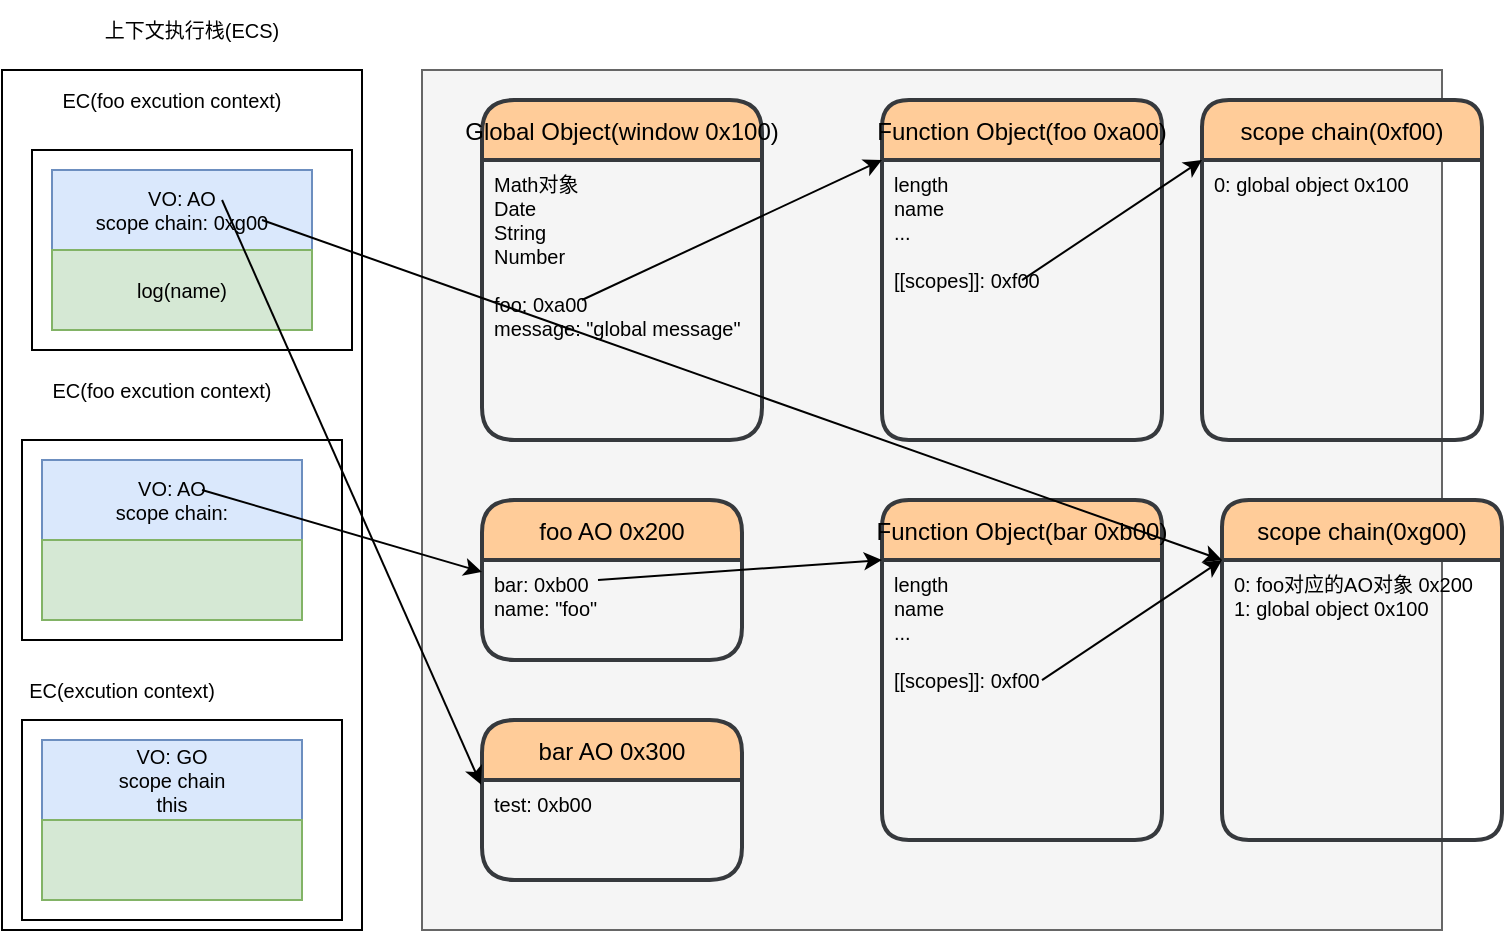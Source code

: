 <mxfile>
    <diagram id="uLGjIXd_daF9JAu25Qmv" name="函数有自己message">
        <mxGraphModel dx="786" dy="461" grid="1" gridSize="10" guides="1" tooltips="1" connect="1" arrows="1" fold="1" page="1" pageScale="1" pageWidth="827" pageHeight="1169" math="0" shadow="0">
            <root>
                <mxCell id="0"/>
                <mxCell id="1" parent="0"/>
                <mxCell id="2" value="" style="rounded=0;whiteSpace=wrap;html=1;" parent="1" vertex="1">
                    <mxGeometry x="40" y="155" width="180" height="430" as="geometry"/>
                </mxCell>
                <mxCell id="3" value="" style="rounded=0;whiteSpace=wrap;html=1;fillColor=#f5f5f5;strokeColor=#666666;fontColor=#333333;" parent="1" vertex="1">
                    <mxGeometry x="250" y="155" width="510" height="430" as="geometry"/>
                </mxCell>
                <mxCell id="14" value="Global Object(window 0x100)" style="swimlane;childLayout=stackLayout;horizontal=1;startSize=30;horizontalStack=0;rounded=1;fontSize=12;fontStyle=0;strokeWidth=2;resizeParent=0;resizeLast=1;shadow=0;dashed=0;align=center;fillColor=#ffcc99;strokeColor=#36393d;arcSize=18;" parent="1" vertex="1">
                    <mxGeometry x="280" y="170" width="140" height="170" as="geometry"/>
                </mxCell>
                <mxCell id="15" value="Math对象&#10;Date&#10;String&#10;Number&#10;&#10;foo: 0xa00&#10;message: &quot;global message&quot;" style="align=left;strokeColor=none;fillColor=none;spacingLeft=4;fontSize=10;verticalAlign=top;resizable=0;rotatable=0;part=1;" parent="14" vertex="1">
                    <mxGeometry y="30" width="140" height="140" as="geometry"/>
                </mxCell>
                <mxCell id="16" value="上下文执行栈(ECS)" style="text;html=1;strokeColor=none;fillColor=none;align=center;verticalAlign=middle;whiteSpace=wrap;rounded=0;fontSize=10;" parent="1" vertex="1">
                    <mxGeometry x="90" y="120" width="90" height="30" as="geometry"/>
                </mxCell>
                <mxCell id="17" value="" style="rounded=0;whiteSpace=wrap;html=1;fontSize=10;" parent="1" vertex="1">
                    <mxGeometry x="50" y="480" width="160" height="100" as="geometry"/>
                </mxCell>
                <mxCell id="18" value="EC(excution context)" style="text;html=1;strokeColor=none;fillColor=none;align=center;verticalAlign=middle;whiteSpace=wrap;rounded=0;fontSize=10;" parent="1" vertex="1">
                    <mxGeometry x="50" y="450" width="100" height="30" as="geometry"/>
                </mxCell>
                <mxCell id="22" value="VO: GO&lt;br&gt;scope chain&lt;br&gt;this" style="rounded=0;whiteSpace=wrap;html=1;fontSize=10;fillColor=#dae8fc;strokeColor=#6c8ebf;" parent="1" vertex="1">
                    <mxGeometry x="60" y="490" width="130" height="40" as="geometry"/>
                </mxCell>
                <mxCell id="ojZpSLEChP-QJi4USLrU-22" value="" style="rounded=0;whiteSpace=wrap;html=1;fontSize=10;fillColor=#d5e8d4;strokeColor=#82b366;" parent="1" vertex="1">
                    <mxGeometry x="60" y="530" width="130" height="40" as="geometry"/>
                </mxCell>
                <mxCell id="23" value="Function Object(foo 0xa00)" style="swimlane;childLayout=stackLayout;horizontal=1;startSize=30;horizontalStack=0;rounded=1;fontSize=12;fontStyle=0;strokeWidth=2;resizeParent=0;resizeLast=1;shadow=0;dashed=0;align=center;fillColor=#ffcc99;strokeColor=#36393d;" parent="1" vertex="1">
                    <mxGeometry x="480" y="170" width="140" height="170" as="geometry"/>
                </mxCell>
                <mxCell id="24" value="length&#10;name&#10;...&#10;&#10;[[scopes]]: 0xf00&#10;" style="align=left;strokeColor=none;fillColor=none;spacingLeft=4;fontSize=10;verticalAlign=top;resizable=0;rotatable=0;part=1;" parent="23" vertex="1">
                    <mxGeometry y="30" width="140" height="140" as="geometry"/>
                </mxCell>
                <mxCell id="27" value="" style="endArrow=classic;html=1;entryX=0;entryY=0;entryDx=0;entryDy=0;exitX=0.357;exitY=0.5;exitDx=0;exitDy=0;exitPerimeter=0;" parent="1" source="15" target="24" edge="1">
                    <mxGeometry width="50" height="50" relative="1" as="geometry">
                        <mxPoint x="420" y="290" as="sourcePoint"/>
                        <mxPoint x="470" y="240" as="targetPoint"/>
                    </mxGeometry>
                </mxCell>
                <mxCell id="AcVOjivelgfzrduVXlxR-34" value="scope chain(0xf00)" style="swimlane;childLayout=stackLayout;horizontal=1;startSize=30;horizontalStack=0;rounded=1;fontSize=12;fontStyle=0;strokeWidth=2;resizeParent=0;resizeLast=1;shadow=0;dashed=0;align=center;fillColor=#ffcc99;strokeColor=#36393d;" vertex="1" parent="1">
                    <mxGeometry x="640" y="170" width="140" height="170" as="geometry"/>
                </mxCell>
                <mxCell id="AcVOjivelgfzrduVXlxR-35" value="0: global object 0x100" style="align=left;strokeColor=none;fillColor=none;spacingLeft=4;fontSize=10;verticalAlign=top;resizable=0;rotatable=0;part=1;" vertex="1" parent="AcVOjivelgfzrduVXlxR-34">
                    <mxGeometry y="30" width="140" height="140" as="geometry"/>
                </mxCell>
                <mxCell id="AcVOjivelgfzrduVXlxR-36" value="" style="endArrow=classic;html=1;entryX=0;entryY=0;entryDx=0;entryDy=0;exitX=0.5;exitY=0.429;exitDx=0;exitDy=0;exitPerimeter=0;" edge="1" parent="1" source="24" target="AcVOjivelgfzrduVXlxR-35">
                    <mxGeometry width="50" height="50" relative="1" as="geometry">
                        <mxPoint x="500" y="270" as="sourcePoint"/>
                        <mxPoint x="650.02" y="200" as="targetPoint"/>
                    </mxGeometry>
                </mxCell>
                <mxCell id="AcVOjivelgfzrduVXlxR-38" value="" style="rounded=0;whiteSpace=wrap;html=1;fontSize=10;" vertex="1" parent="1">
                    <mxGeometry x="50" y="340" width="160" height="100" as="geometry"/>
                </mxCell>
                <mxCell id="AcVOjivelgfzrduVXlxR-39" value="EC(foo excution context)" style="text;html=1;strokeColor=none;fillColor=none;align=center;verticalAlign=middle;whiteSpace=wrap;rounded=0;fontSize=10;" vertex="1" parent="1">
                    <mxGeometry x="60" y="300" width="120" height="30" as="geometry"/>
                </mxCell>
                <mxCell id="AcVOjivelgfzrduVXlxR-40" value="VO: AO&lt;br&gt;scope chain:" style="rounded=0;whiteSpace=wrap;html=1;fontSize=10;fillColor=#dae8fc;strokeColor=#6c8ebf;" vertex="1" parent="1">
                    <mxGeometry x="60" y="350" width="130" height="40" as="geometry"/>
                </mxCell>
                <mxCell id="AcVOjivelgfzrduVXlxR-41" value="foo AO 0x200" style="swimlane;childLayout=stackLayout;horizontal=1;startSize=30;horizontalStack=0;rounded=1;fontSize=12;fontStyle=0;strokeWidth=2;resizeParent=0;resizeLast=1;shadow=0;dashed=0;align=center;fillColor=#ffcc99;strokeColor=#36393d;arcSize=18;" vertex="1" parent="1">
                    <mxGeometry x="280" y="370" width="130" height="80" as="geometry"/>
                </mxCell>
                <mxCell id="AcVOjivelgfzrduVXlxR-42" value="bar: 0xb00&#10;name: &quot;foo&quot;" style="align=left;strokeColor=none;fillColor=none;spacingLeft=4;fontSize=10;verticalAlign=top;resizable=0;rotatable=0;part=1;" vertex="1" parent="AcVOjivelgfzrduVXlxR-41">
                    <mxGeometry y="30" width="130" height="50" as="geometry"/>
                </mxCell>
                <mxCell id="AcVOjivelgfzrduVXlxR-43" value="Function Object(bar 0xb00)" style="swimlane;childLayout=stackLayout;horizontal=1;startSize=30;horizontalStack=0;rounded=1;fontSize=12;fontStyle=0;strokeWidth=2;resizeParent=0;resizeLast=1;shadow=0;dashed=0;align=center;fillColor=#ffcc99;strokeColor=#36393d;" vertex="1" parent="1">
                    <mxGeometry x="480" y="370" width="140" height="170" as="geometry"/>
                </mxCell>
                <mxCell id="AcVOjivelgfzrduVXlxR-44" value="length&#10;name&#10;...&#10;&#10;[[scopes]]: 0xf00&#10;" style="align=left;strokeColor=none;fillColor=none;spacingLeft=4;fontSize=10;verticalAlign=top;resizable=0;rotatable=0;part=1;" vertex="1" parent="AcVOjivelgfzrduVXlxR-43">
                    <mxGeometry y="30" width="140" height="140" as="geometry"/>
                </mxCell>
                <mxCell id="AcVOjivelgfzrduVXlxR-45" value="scope chain(0xg00)" style="swimlane;childLayout=stackLayout;horizontal=1;startSize=30;horizontalStack=0;rounded=1;fontSize=12;fontStyle=0;strokeWidth=2;resizeParent=0;resizeLast=1;shadow=0;dashed=0;align=center;fillColor=#ffcc99;strokeColor=#36393d;" vertex="1" parent="1">
                    <mxGeometry x="650" y="370" width="140" height="170" as="geometry"/>
                </mxCell>
                <mxCell id="AcVOjivelgfzrduVXlxR-46" value="0: foo对应的AO对象 0x200&#10;1: global object 0x100" style="align=left;strokeColor=none;fillColor=none;spacingLeft=4;fontSize=10;verticalAlign=top;resizable=0;rotatable=0;part=1;" vertex="1" parent="AcVOjivelgfzrduVXlxR-45">
                    <mxGeometry y="30" width="140" height="140" as="geometry"/>
                </mxCell>
                <mxCell id="AcVOjivelgfzrduVXlxR-47" value="" style="endArrow=classic;html=1;entryX=0;entryY=0;entryDx=0;entryDy=0;exitX=0.357;exitY=0.5;exitDx=0;exitDy=0;exitPerimeter=0;" edge="1" parent="1" target="AcVOjivelgfzrduVXlxR-44">
                    <mxGeometry width="50" height="50" relative="1" as="geometry">
                        <mxPoint x="338" y="410" as="sourcePoint"/>
                        <mxPoint x="488.02" y="340" as="targetPoint"/>
                    </mxGeometry>
                </mxCell>
                <mxCell id="AcVOjivelgfzrduVXlxR-48" value="" style="endArrow=classic;html=1;entryX=0;entryY=0;entryDx=0;entryDy=0;exitX=0.5;exitY=0.429;exitDx=0;exitDy=0;exitPerimeter=0;" edge="1" parent="1">
                    <mxGeometry width="50" height="50" relative="1" as="geometry">
                        <mxPoint x="560" y="460.06" as="sourcePoint"/>
                        <mxPoint x="650" y="400" as="targetPoint"/>
                    </mxGeometry>
                </mxCell>
                <mxCell id="AcVOjivelgfzrduVXlxR-49" value="" style="rounded=0;whiteSpace=wrap;html=1;fontSize=10;fillColor=#d5e8d4;strokeColor=#82b366;" vertex="1" parent="1">
                    <mxGeometry x="60" y="390" width="130" height="40" as="geometry"/>
                </mxCell>
                <mxCell id="AcVOjivelgfzrduVXlxR-51" value="bar AO 0x300" style="swimlane;childLayout=stackLayout;horizontal=1;startSize=30;horizontalStack=0;rounded=1;fontSize=12;fontStyle=0;strokeWidth=2;resizeParent=0;resizeLast=1;shadow=0;dashed=0;align=center;fillColor=#ffcc99;strokeColor=#36393d;arcSize=18;" vertex="1" parent="1">
                    <mxGeometry x="280" y="480" width="130" height="80" as="geometry"/>
                </mxCell>
                <mxCell id="AcVOjivelgfzrduVXlxR-61" style="edgeStyle=none;html=1;exitX=0;exitY=0;exitDx=0;exitDy=0;" edge="1" parent="AcVOjivelgfzrduVXlxR-51" source="AcVOjivelgfzrduVXlxR-52" target="AcVOjivelgfzrduVXlxR-51">
                    <mxGeometry relative="1" as="geometry"/>
                </mxCell>
                <mxCell id="AcVOjivelgfzrduVXlxR-52" value="test: 0xb00" style="align=left;strokeColor=none;fillColor=none;spacingLeft=4;fontSize=10;verticalAlign=top;resizable=0;rotatable=0;part=1;" vertex="1" parent="AcVOjivelgfzrduVXlxR-51">
                    <mxGeometry y="30" width="130" height="50" as="geometry"/>
                </mxCell>
                <mxCell id="AcVOjivelgfzrduVXlxR-53" value="" style="rounded=0;whiteSpace=wrap;html=1;fontSize=10;" vertex="1" parent="1">
                    <mxGeometry x="55" y="195" width="160" height="100" as="geometry"/>
                </mxCell>
                <mxCell id="AcVOjivelgfzrduVXlxR-54" value="EC(foo excution context)" style="text;html=1;strokeColor=none;fillColor=none;align=center;verticalAlign=middle;whiteSpace=wrap;rounded=0;fontSize=10;" vertex="1" parent="1">
                    <mxGeometry x="65" y="155" width="120" height="30" as="geometry"/>
                </mxCell>
                <mxCell id="AcVOjivelgfzrduVXlxR-55" value="VO: AO&lt;br&gt;scope chain: 0xg00" style="rounded=0;whiteSpace=wrap;html=1;fontSize=10;fillColor=#dae8fc;strokeColor=#6c8ebf;" vertex="1" parent="1">
                    <mxGeometry x="65" y="205" width="130" height="40" as="geometry"/>
                </mxCell>
                <mxCell id="AcVOjivelgfzrduVXlxR-56" value="log(name)" style="rounded=0;whiteSpace=wrap;html=1;fontSize=10;fillColor=#d5e8d4;strokeColor=#82b366;" vertex="1" parent="1">
                    <mxGeometry x="65" y="245" width="130" height="40" as="geometry"/>
                </mxCell>
                <mxCell id="AcVOjivelgfzrduVXlxR-57" value="" style="endArrow=classic;html=1;exitX=0.357;exitY=0.5;exitDx=0;exitDy=0;exitPerimeter=0;" edge="1" parent="1" target="AcVOjivelgfzrduVXlxR-42">
                    <mxGeometry width="50" height="50" relative="1" as="geometry">
                        <mxPoint x="140.0" y="365" as="sourcePoint"/>
                        <mxPoint x="290.02" y="295" as="targetPoint"/>
                    </mxGeometry>
                </mxCell>
                <mxCell id="AcVOjivelgfzrduVXlxR-58" value="" style="endArrow=classic;html=1;exitX=0.654;exitY=0.375;exitDx=0;exitDy=0;exitPerimeter=0;entryX=-0.004;entryY=0.404;entryDx=0;entryDy=0;entryPerimeter=0;" edge="1" parent="1" source="AcVOjivelgfzrduVXlxR-55" target="AcVOjivelgfzrduVXlxR-51">
                    <mxGeometry width="50" height="50" relative="1" as="geometry">
                        <mxPoint x="170" y="224.51" as="sourcePoint"/>
                        <mxPoint x="310" y="265.486" as="targetPoint"/>
                    </mxGeometry>
                </mxCell>
                <mxCell id="AcVOjivelgfzrduVXlxR-62" value="" style="endArrow=classic;html=1;exitX=0.654;exitY=0.375;exitDx=0;exitDy=0;exitPerimeter=0;entryX=0;entryY=0;entryDx=0;entryDy=0;" edge="1" parent="1" target="AcVOjivelgfzrduVXlxR-46">
                    <mxGeometry width="50" height="50" relative="1" as="geometry">
                        <mxPoint x="170.0" y="230" as="sourcePoint"/>
                        <mxPoint x="299.46" y="522.32" as="targetPoint"/>
                    </mxGeometry>
                </mxCell>
            </root>
        </mxGraphModel>
    </diagram>
</mxfile>